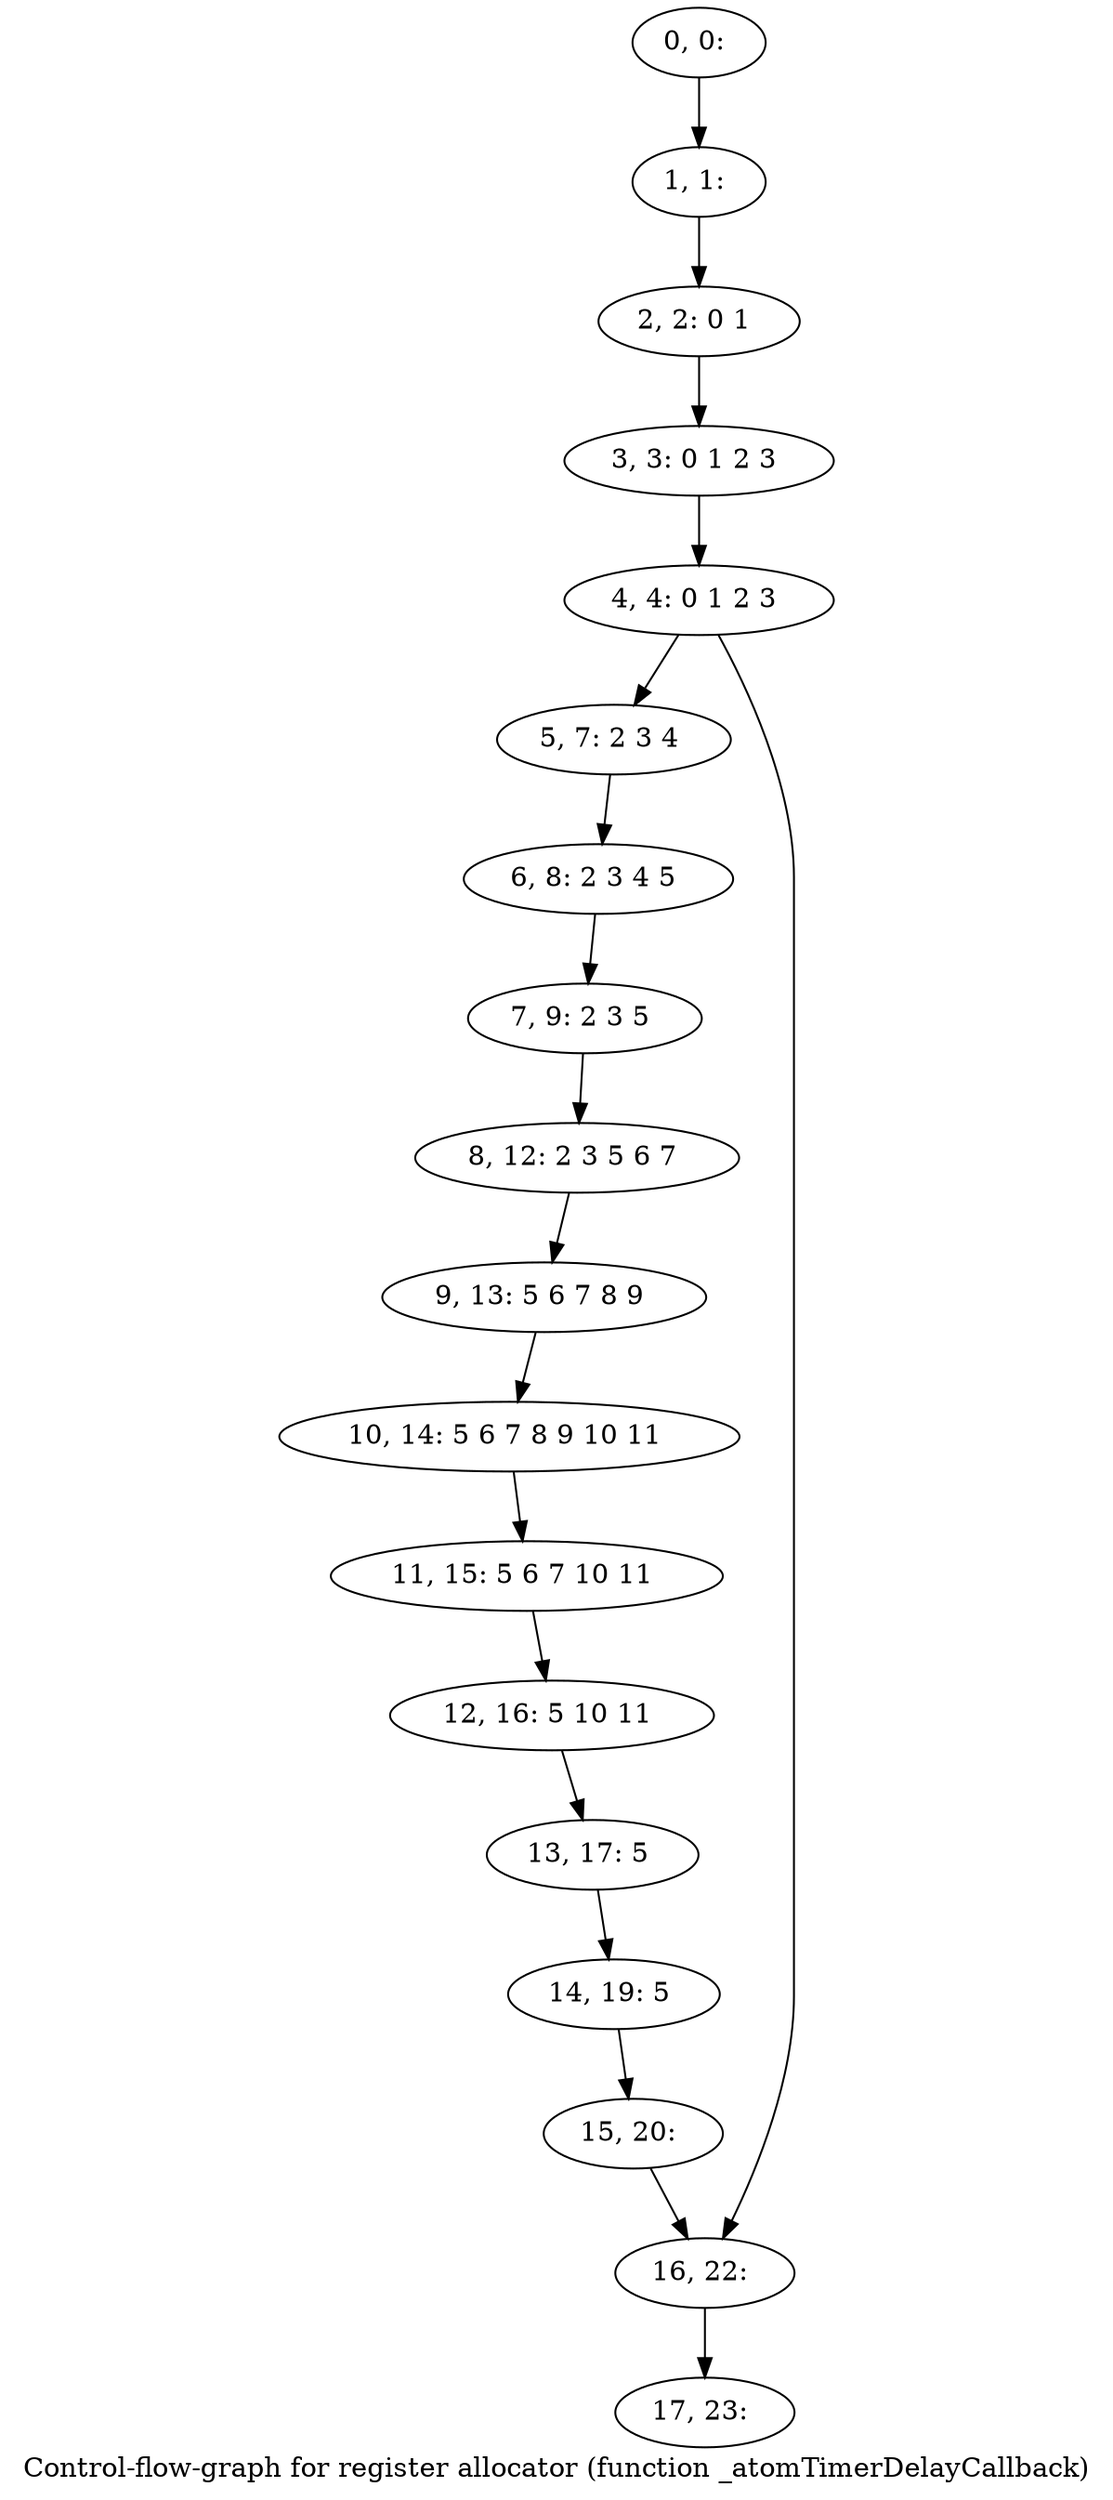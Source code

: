 digraph G {
graph [label="Control-flow-graph for register allocator (function _atomTimerDelayCallback)"]
0[label="0, 0: "];
1[label="1, 1: "];
2[label="2, 2: 0 1 "];
3[label="3, 3: 0 1 2 3 "];
4[label="4, 4: 0 1 2 3 "];
5[label="5, 7: 2 3 4 "];
6[label="6, 8: 2 3 4 5 "];
7[label="7, 9: 2 3 5 "];
8[label="8, 12: 2 3 5 6 7 "];
9[label="9, 13: 5 6 7 8 9 "];
10[label="10, 14: 5 6 7 8 9 10 11 "];
11[label="11, 15: 5 6 7 10 11 "];
12[label="12, 16: 5 10 11 "];
13[label="13, 17: 5 "];
14[label="14, 19: 5 "];
15[label="15, 20: "];
16[label="16, 22: "];
17[label="17, 23: "];
0->1 ;
1->2 ;
2->3 ;
3->4 ;
4->5 ;
4->16 ;
5->6 ;
6->7 ;
7->8 ;
8->9 ;
9->10 ;
10->11 ;
11->12 ;
12->13 ;
13->14 ;
14->15 ;
15->16 ;
16->17 ;
}
